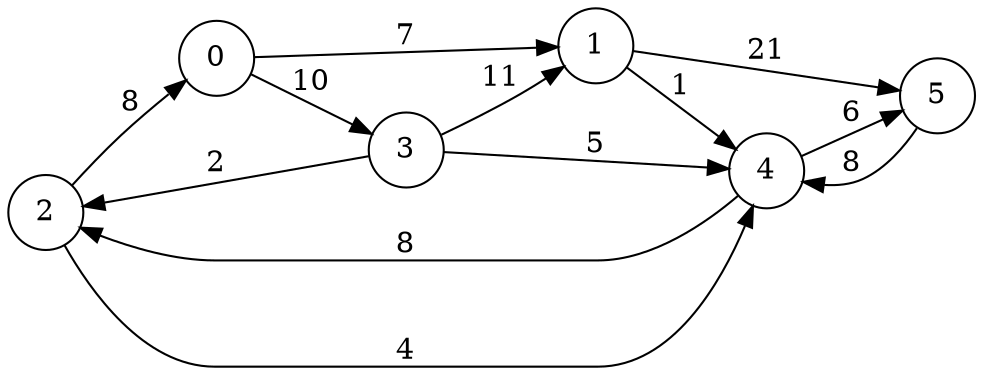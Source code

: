 digraph my_graph {
    rankdir=LR;
    size="8,5"
    node [shape = circle];
    2 -> 0 [label="8"];
    2 -> 4 [label="4"];
    0 -> 3 [label="10"];
    0 -> 1 [label="7"];
    4 -> 2 [label="8"];
    4 -> 5 [label="6"];
    5 -> 4 [label="8"];
    3 -> 4 [label="5"];
    3 -> 2 [label="2"];
    3 -> 1 [label="11"];
    1 -> 4 [label="1"];
    1 -> 5 [label="21"];
}
